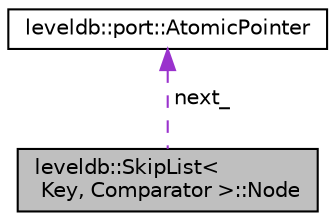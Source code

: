digraph "leveldb::SkipList&lt; Key, Comparator &gt;::Node"
{
  edge [fontname="Helvetica",fontsize="10",labelfontname="Helvetica",labelfontsize="10"];
  node [fontname="Helvetica",fontsize="10",shape=record];
  Node1 [label="leveldb::SkipList\<\l Key, Comparator \>::Node",height=0.2,width=0.4,color="black", fillcolor="grey75", style="filled" fontcolor="black"];
  Node2 -> Node1 [dir="back",color="darkorchid3",fontsize="10",style="dashed",label=" next_" ,fontname="Helvetica"];
  Node2 [label="leveldb::port::AtomicPointer",height=0.2,width=0.4,color="black", fillcolor="white", style="filled",URL="$classleveldb_1_1port_1_1_atomic_pointer.html"];
}

